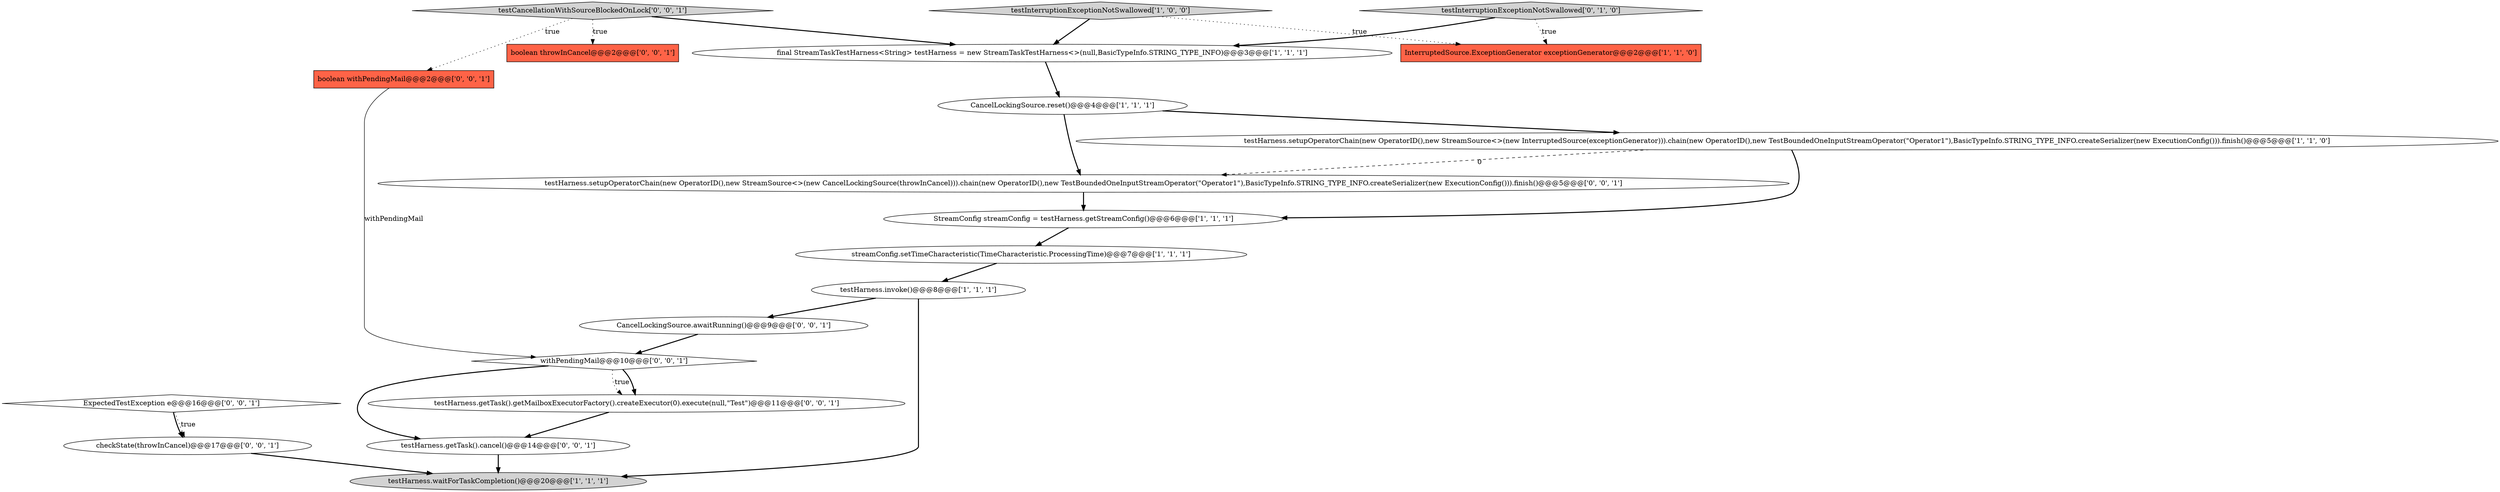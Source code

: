 digraph {
12 [style = filled, label = "testHarness.getTask().cancel()@@@14@@@['0', '0', '1']", fillcolor = white, shape = ellipse image = "AAA0AAABBB3BBB"];
10 [style = filled, label = "testHarness.getTask().getMailboxExecutorFactory().createExecutor(0).execute(null,\"Test\")@@@11@@@['0', '0', '1']", fillcolor = white, shape = ellipse image = "AAA0AAABBB3BBB"];
17 [style = filled, label = "boolean throwInCancel@@@2@@@['0', '0', '1']", fillcolor = tomato, shape = box image = "AAA0AAABBB3BBB"];
14 [style = filled, label = "withPendingMail@@@10@@@['0', '0', '1']", fillcolor = white, shape = diamond image = "AAA0AAABBB3BBB"];
2 [style = filled, label = "testInterruptionExceptionNotSwallowed['1', '0', '0']", fillcolor = lightgray, shape = diamond image = "AAA0AAABBB1BBB"];
3 [style = filled, label = "final StreamTaskTestHarness<String> testHarness = new StreamTaskTestHarness<>(null,BasicTypeInfo.STRING_TYPE_INFO)@@@3@@@['1', '1', '1']", fillcolor = white, shape = ellipse image = "AAA0AAABBB1BBB"];
4 [style = filled, label = "InterruptedSource.ExceptionGenerator exceptionGenerator@@@2@@@['1', '1', '0']", fillcolor = tomato, shape = box image = "AAA0AAABBB1BBB"];
0 [style = filled, label = "CancelLockingSource.reset()@@@4@@@['1', '1', '1']", fillcolor = white, shape = ellipse image = "AAA0AAABBB1BBB"];
5 [style = filled, label = "streamConfig.setTimeCharacteristic(TimeCharacteristic.ProcessingTime)@@@7@@@['1', '1', '1']", fillcolor = white, shape = ellipse image = "AAA0AAABBB1BBB"];
11 [style = filled, label = "testHarness.setupOperatorChain(new OperatorID(),new StreamSource<>(new CancelLockingSource(throwInCancel))).chain(new OperatorID(),new TestBoundedOneInputStreamOperator(\"Operator1\"),BasicTypeInfo.STRING_TYPE_INFO.createSerializer(new ExecutionConfig())).finish()@@@5@@@['0', '0', '1']", fillcolor = white, shape = ellipse image = "AAA0AAABBB3BBB"];
13 [style = filled, label = "testCancellationWithSourceBlockedOnLock['0', '0', '1']", fillcolor = lightgray, shape = diamond image = "AAA0AAABBB3BBB"];
18 [style = filled, label = "checkState(throwInCancel)@@@17@@@['0', '0', '1']", fillcolor = white, shape = ellipse image = "AAA0AAABBB3BBB"];
19 [style = filled, label = "CancelLockingSource.awaitRunning()@@@9@@@['0', '0', '1']", fillcolor = white, shape = ellipse image = "AAA0AAABBB3BBB"];
9 [style = filled, label = "testInterruptionExceptionNotSwallowed['0', '1', '0']", fillcolor = lightgray, shape = diamond image = "AAA0AAABBB2BBB"];
1 [style = filled, label = "testHarness.setupOperatorChain(new OperatorID(),new StreamSource<>(new InterruptedSource(exceptionGenerator))).chain(new OperatorID(),new TestBoundedOneInputStreamOperator(\"Operator1\"),BasicTypeInfo.STRING_TYPE_INFO.createSerializer(new ExecutionConfig())).finish()@@@5@@@['1', '1', '0']", fillcolor = white, shape = ellipse image = "AAA0AAABBB1BBB"];
6 [style = filled, label = "StreamConfig streamConfig = testHarness.getStreamConfig()@@@6@@@['1', '1', '1']", fillcolor = white, shape = ellipse image = "AAA0AAABBB1BBB"];
15 [style = filled, label = "boolean withPendingMail@@@2@@@['0', '0', '1']", fillcolor = tomato, shape = box image = "AAA0AAABBB3BBB"];
16 [style = filled, label = "ExpectedTestException e@@@16@@@['0', '0', '1']", fillcolor = white, shape = diamond image = "AAA0AAABBB3BBB"];
8 [style = filled, label = "testHarness.waitForTaskCompletion()@@@20@@@['1', '1', '1']", fillcolor = lightgray, shape = ellipse image = "AAA0AAABBB1BBB"];
7 [style = filled, label = "testHarness.invoke()@@@8@@@['1', '1', '1']", fillcolor = white, shape = ellipse image = "AAA0AAABBB1BBB"];
15->14 [style = solid, label="withPendingMail"];
7->8 [style = bold, label=""];
2->4 [style = dotted, label="true"];
1->11 [style = dashed, label="0"];
16->18 [style = bold, label=""];
9->3 [style = bold, label=""];
16->18 [style = dotted, label="true"];
14->12 [style = bold, label=""];
11->6 [style = bold, label=""];
1->6 [style = bold, label=""];
0->11 [style = bold, label=""];
13->17 [style = dotted, label="true"];
0->1 [style = bold, label=""];
2->3 [style = bold, label=""];
10->12 [style = bold, label=""];
3->0 [style = bold, label=""];
9->4 [style = dotted, label="true"];
6->5 [style = bold, label=""];
14->10 [style = dotted, label="true"];
13->3 [style = bold, label=""];
13->15 [style = dotted, label="true"];
19->14 [style = bold, label=""];
7->19 [style = bold, label=""];
18->8 [style = bold, label=""];
14->10 [style = bold, label=""];
12->8 [style = bold, label=""];
5->7 [style = bold, label=""];
}
